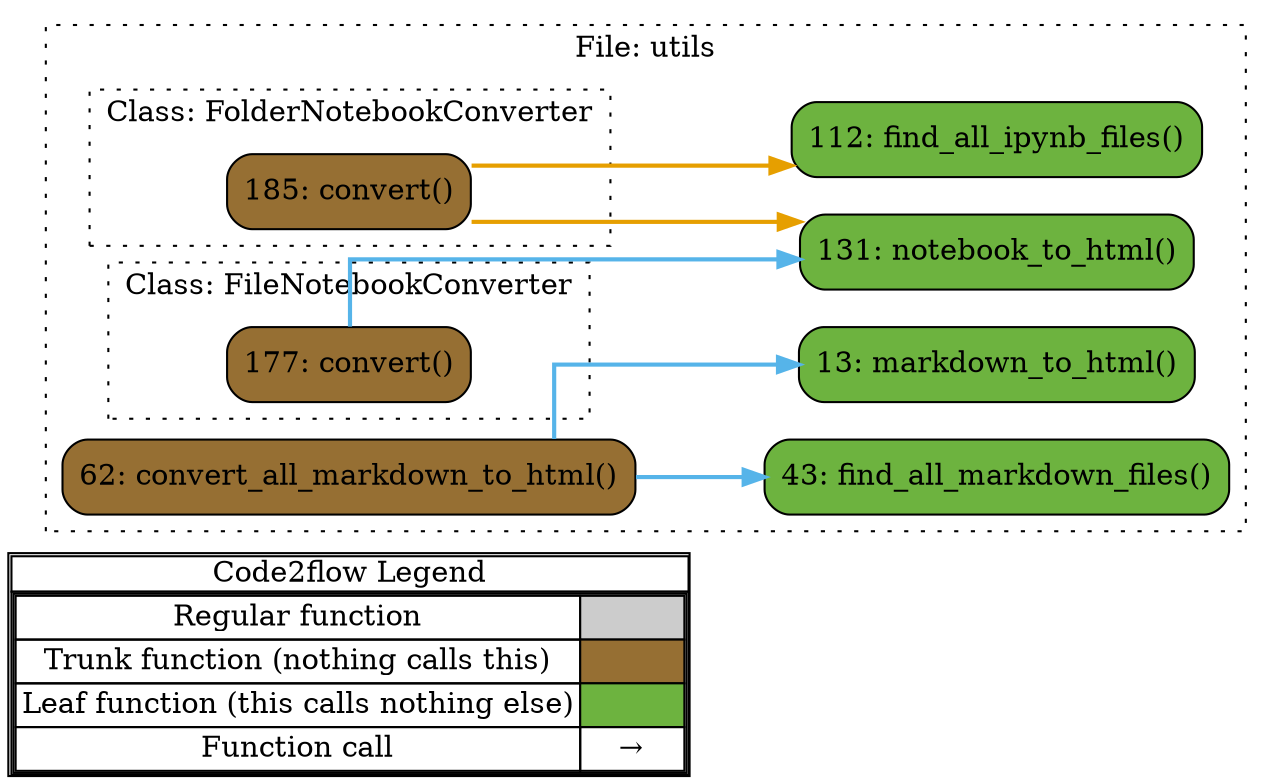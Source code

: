 digraph G {
concentrate=true;
splines="ortho";
rankdir="LR";
subgraph legend{
    rank = min;
    label = "legend";
    Legend [shape=none, margin=0, label = <
        <table cellspacing="0" cellpadding="0" border="1"><tr><td>Code2flow Legend</td></tr><tr><td>
        <table cellspacing="0">
        <tr><td>Regular function</td><td width="50px" bgcolor='#cccccc'></td></tr>
        <tr><td>Trunk function (nothing calls this)</td><td bgcolor='#966F33'></td></tr>
        <tr><td>Leaf function (this calls nothing else)</td><td bgcolor='#6db33f'></td></tr>
        <tr><td>Function call</td><td><font color='black'>&#8594;</font></td></tr>
        </table></td></tr></table>
        >];
}node_798ace42 [label="177: convert()" name="utils::FileNotebookConverter.convert" shape="rect" style="rounded,filled" fillcolor="#966F33" ];
node_83d65f59 [label="185: convert()" name="utils::FolderNotebookConverter.convert" shape="rect" style="rounded,filled" fillcolor="#966F33" ];
node_5899c70a [label="62: convert_all_markdown_to_html()" name="utils::convert_all_markdown_to_html" shape="rect" style="rounded,filled" fillcolor="#966F33" ];
node_b4a4e62a [label="112: find_all_ipynb_files()" name="utils::find_all_ipynb_files" shape="rect" style="rounded,filled" fillcolor="#6db33f" ];
node_f847c2de [label="43: find_all_markdown_files()" name="utils::find_all_markdown_files" shape="rect" style="rounded,filled" fillcolor="#6db33f" ];
node_1c7f41b8 [label="13: markdown_to_html()" name="utils::markdown_to_html" shape="rect" style="rounded,filled" fillcolor="#6db33f" ];
node_f32a58ac [label="131: notebook_to_html()" name="utils::notebook_to_html" shape="rect" style="rounded,filled" fillcolor="#6db33f" ];
node_798ace42 -> node_f32a58ac [color="#56B4E9" penwidth="2"];
node_83d65f59 -> node_b4a4e62a [color="#E69F00" penwidth="2"];
node_83d65f59 -> node_f32a58ac [color="#E69F00" penwidth="2"];
node_5899c70a -> node_f847c2de [color="#56B4E9" penwidth="2"];
node_5899c70a -> node_1c7f41b8 [color="#56B4E9" penwidth="2"];
subgraph cluster_4bc32ea1 {
    node_1c7f41b8 node_f847c2de node_5899c70a node_b4a4e62a node_f32a58ac;
    label="File: utils";
    name="utils";
    style="filled";
    graph[style=dotted];
    subgraph cluster_bc67ccb4 {
        node_798ace42;
        label="Class: FileNotebookConverter";
        name="FileNotebookConverter";
        style="filled";
        graph[style=dotted];
    };
    subgraph cluster_81c61c91 {
        node_83d65f59;
        label="Class: FolderNotebookConverter";
        name="FolderNotebookConverter";
        style="filled";
        graph[style=dotted];
    };
};
}
